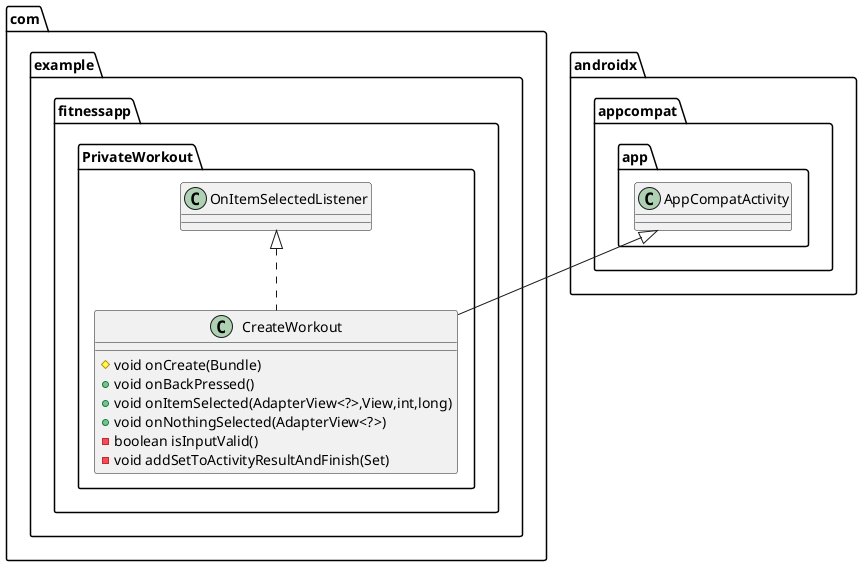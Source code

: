 @startuml
class com.example.fitnessapp.PrivateWorkout.CreateWorkout {
# void onCreate(Bundle)
+ void onBackPressed()
+ void onItemSelected(AdapterView<?>,View,int,long)
+ void onNothingSelected(AdapterView<?>)
- boolean isInputValid()
- void addSetToActivityResultAndFinish(Set)
}



com.example.fitnessapp.PrivateWorkout.OnItemSelectedListener <|.. com.example.fitnessapp.PrivateWorkout.CreateWorkout
androidx.appcompat.app.AppCompatActivity <|-- com.example.fitnessapp.PrivateWorkout.CreateWorkout
@enduml